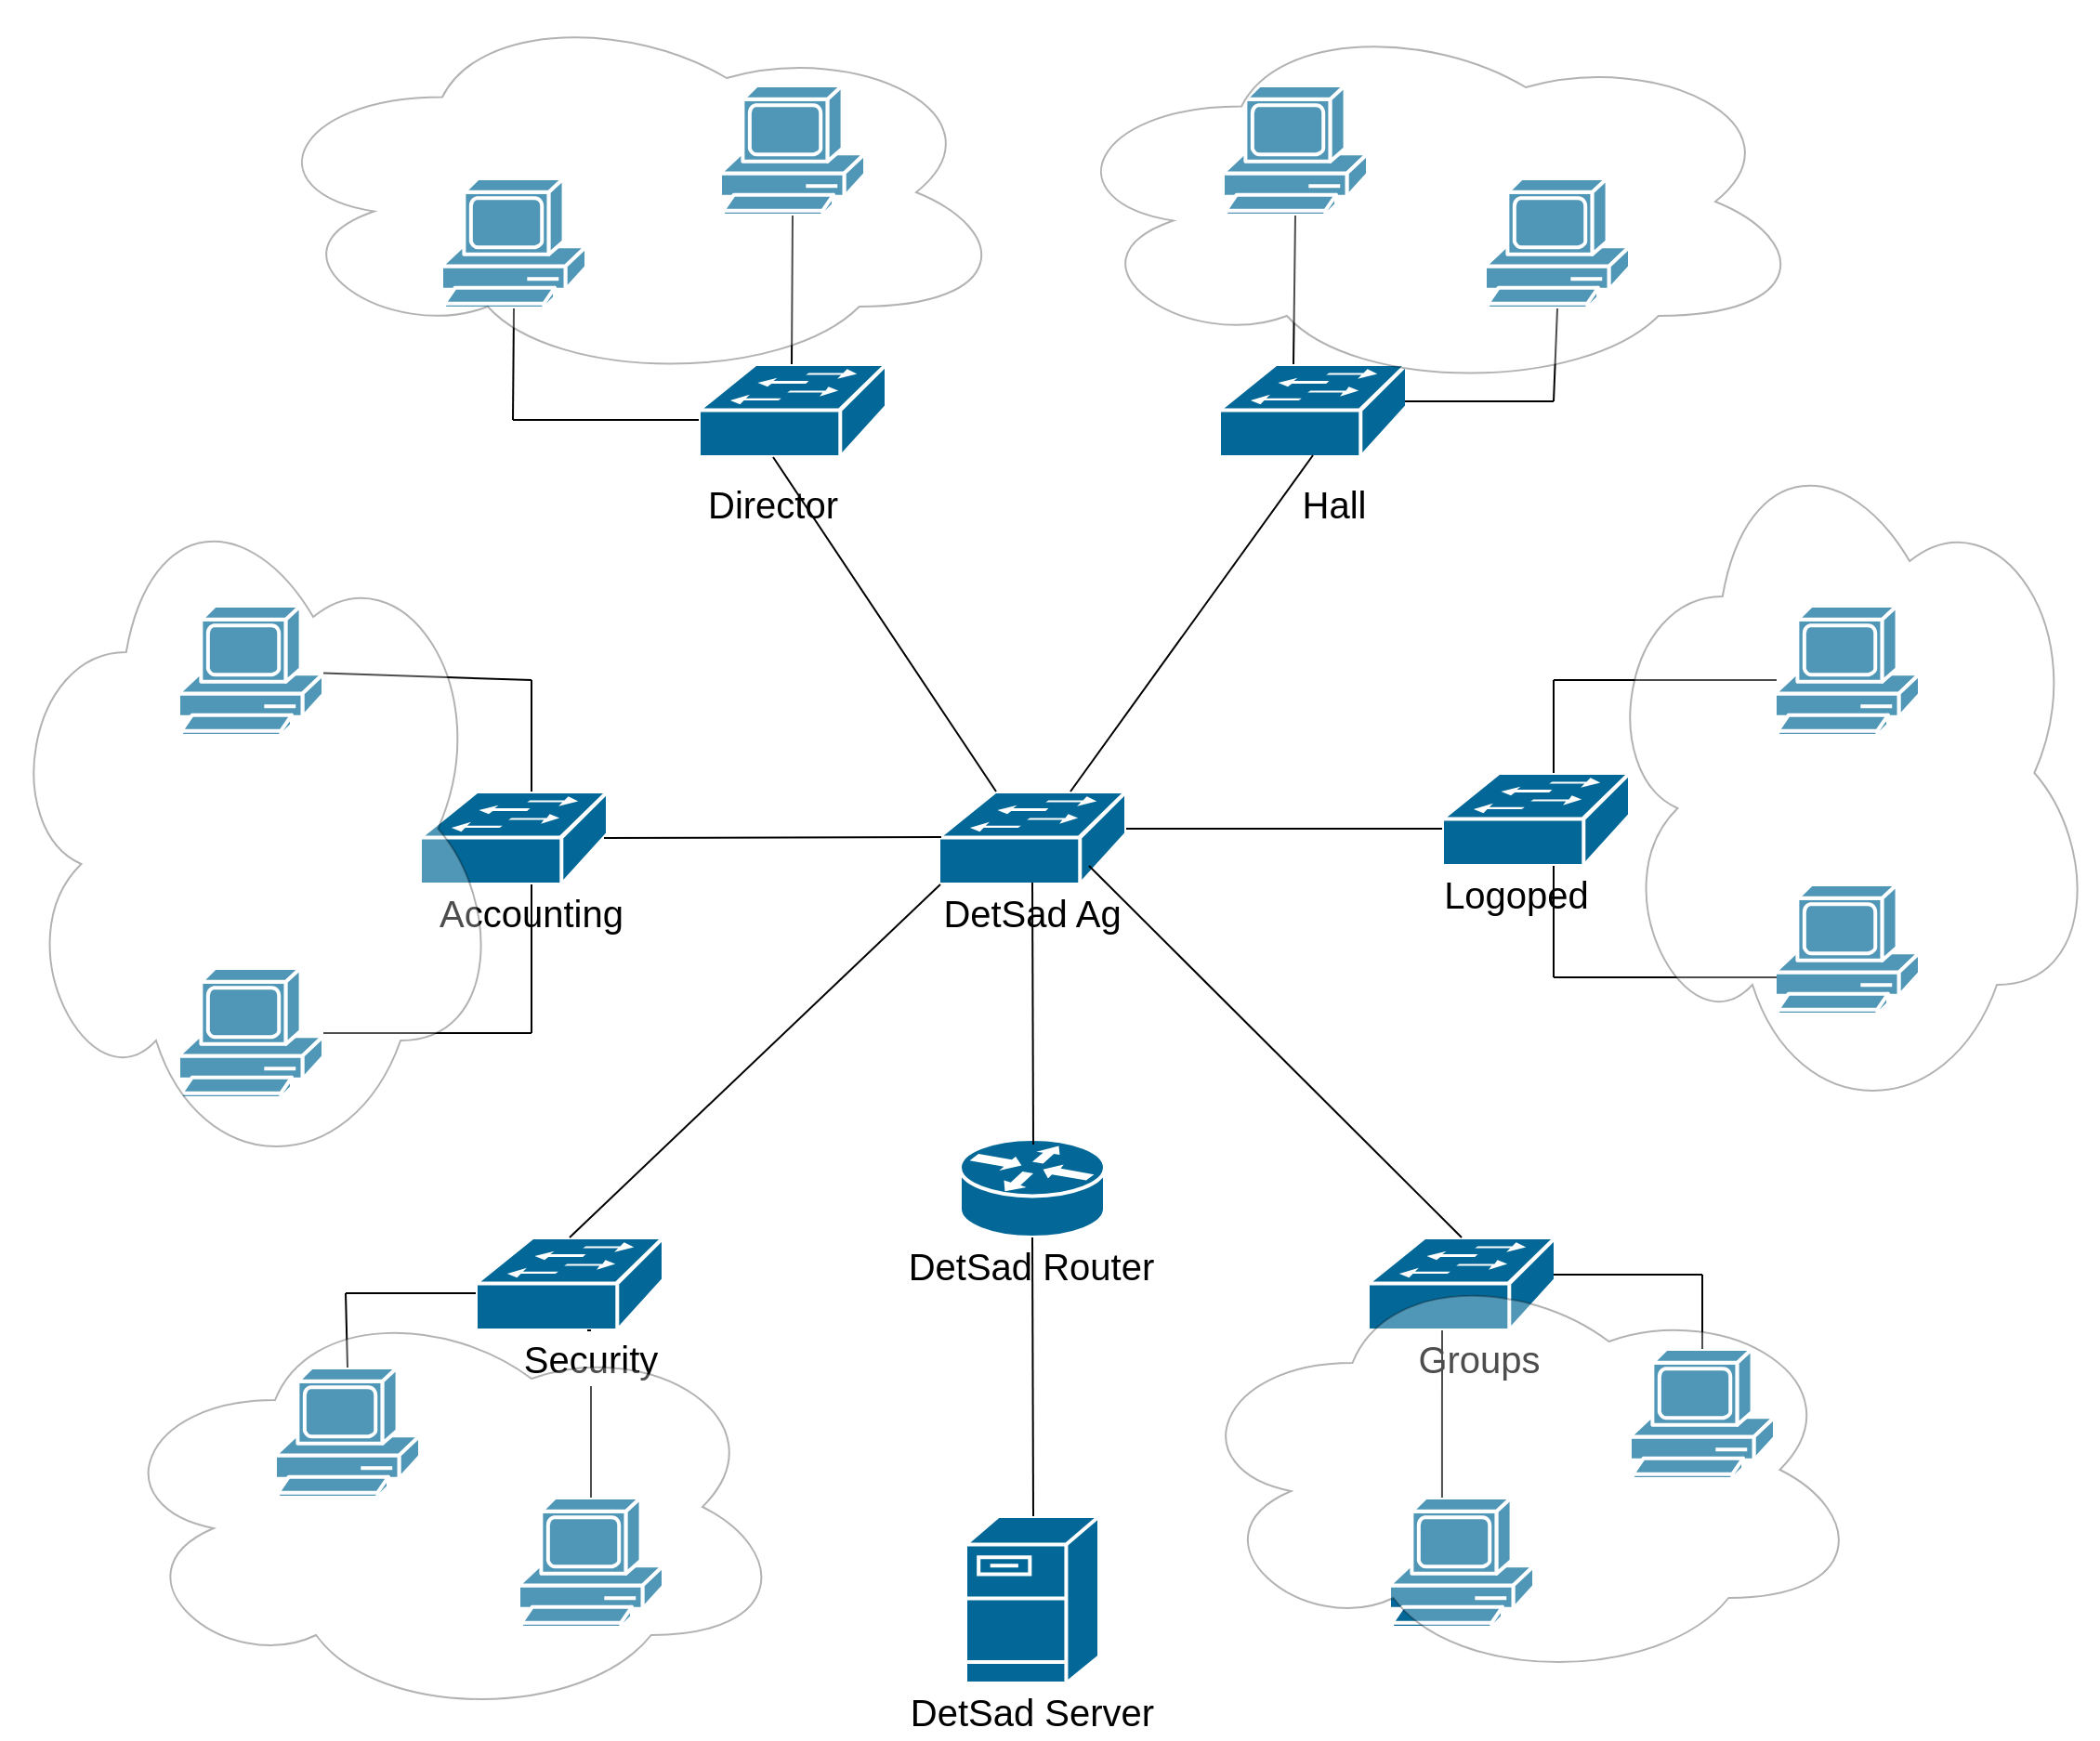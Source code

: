 <mxfile version="21.2.3" type="github">
  <diagram name="Страница 1" id="Q4vZ7_BcNyHFtSA7ve6T">
    <mxGraphModel dx="1794" dy="2741" grid="1" gridSize="10" guides="1" tooltips="1" connect="1" arrows="1" fold="1" page="1" pageScale="1" pageWidth="827" pageHeight="1169" math="0" shadow="0">
      <root>
        <mxCell id="0" />
        <mxCell id="1" parent="0" />
        <mxCell id="KTTXfjCneA62R9L2T980-1" value="" style="shape=mxgraph.cisco.routers.router;sketch=0;html=1;pointerEvents=1;dashed=0;fillColor=#036897;strokeColor=#ffffff;strokeWidth=2;verticalLabelPosition=bottom;verticalAlign=top;align=center;outlineConnect=0;" parent="1" vertex="1">
          <mxGeometry x="350.5" y="607" width="78" height="53" as="geometry" />
        </mxCell>
        <mxCell id="KTTXfjCneA62R9L2T980-3" value="" style="shape=mxgraph.cisco.servers.fileserver;sketch=0;html=1;pointerEvents=1;dashed=0;fillColor=#036897;strokeColor=#ffffff;strokeWidth=2;verticalLabelPosition=bottom;verticalAlign=top;align=center;outlineConnect=0;" parent="1" vertex="1">
          <mxGeometry x="353.5" y="810" width="72" height="90" as="geometry" />
        </mxCell>
        <mxCell id="KTTXfjCneA62R9L2T980-4" value="" style="shape=mxgraph.cisco.switches.workgroup_switch;sketch=0;html=1;pointerEvents=1;dashed=0;fillColor=#036897;strokeColor=#ffffff;strokeWidth=2;verticalLabelPosition=bottom;verticalAlign=top;align=center;outlineConnect=0;" parent="1" vertex="1">
          <mxGeometry x="339" y="420" width="101" height="50" as="geometry" />
        </mxCell>
        <mxCell id="KTTXfjCneA62R9L2T980-5" value="" style="shape=mxgraph.cisco.switches.workgroup_switch;sketch=0;html=1;pointerEvents=1;dashed=0;fillColor=#036897;strokeColor=#ffffff;strokeWidth=2;verticalLabelPosition=bottom;verticalAlign=top;align=center;outlineConnect=0;" parent="1" vertex="1">
          <mxGeometry x="210" y="190" width="101" height="50" as="geometry" />
        </mxCell>
        <mxCell id="KTTXfjCneA62R9L2T980-6" value="" style="shape=mxgraph.cisco.switches.workgroup_switch;sketch=0;html=1;pointerEvents=1;dashed=0;fillColor=#036897;strokeColor=#ffffff;strokeWidth=2;verticalLabelPosition=bottom;verticalAlign=top;align=center;outlineConnect=0;" parent="1" vertex="1">
          <mxGeometry x="490" y="190" width="101" height="50" as="geometry" />
        </mxCell>
        <mxCell id="KTTXfjCneA62R9L2T980-7" value="" style="shape=mxgraph.cisco.switches.workgroup_switch;sketch=0;html=1;pointerEvents=1;dashed=0;fillColor=#036897;strokeColor=#ffffff;strokeWidth=2;verticalLabelPosition=bottom;verticalAlign=top;align=center;outlineConnect=0;" parent="1" vertex="1">
          <mxGeometry x="60" y="420" width="101" height="50" as="geometry" />
        </mxCell>
        <mxCell id="KTTXfjCneA62R9L2T980-8" value="" style="shape=mxgraph.cisco.switches.workgroup_switch;sketch=0;html=1;pointerEvents=1;dashed=0;fillColor=#036897;strokeColor=#ffffff;strokeWidth=2;verticalLabelPosition=bottom;verticalAlign=top;align=center;outlineConnect=0;" parent="1" vertex="1">
          <mxGeometry x="610" y="410" width="101" height="50" as="geometry" />
        </mxCell>
        <mxCell id="KTTXfjCneA62R9L2T980-9" value="" style="shape=mxgraph.cisco.switches.workgroup_switch;sketch=0;html=1;pointerEvents=1;dashed=0;fillColor=#036897;strokeColor=#ffffff;strokeWidth=2;verticalLabelPosition=bottom;verticalAlign=top;align=center;outlineConnect=0;" parent="1" vertex="1">
          <mxGeometry x="90" y="660" width="101" height="50" as="geometry" />
        </mxCell>
        <mxCell id="KTTXfjCneA62R9L2T980-10" value="" style="shape=mxgraph.cisco.switches.workgroup_switch;sketch=0;html=1;pointerEvents=1;dashed=0;fillColor=#036897;strokeColor=#ffffff;strokeWidth=2;verticalLabelPosition=bottom;verticalAlign=top;align=center;outlineConnect=0;" parent="1" vertex="1">
          <mxGeometry x="570" y="660" width="101" height="50" as="geometry" />
        </mxCell>
        <mxCell id="KTTXfjCneA62R9L2T980-11" value="" style="endArrow=none;html=1;rounded=0;entryX=0.5;entryY=1;entryDx=0;entryDy=0;entryPerimeter=0;" parent="1" target="KTTXfjCneA62R9L2T980-1" edge="1">
          <mxGeometry width="50" height="50" relative="1" as="geometry">
            <mxPoint x="390" y="810" as="sourcePoint" />
            <mxPoint x="440" y="760" as="targetPoint" />
          </mxGeometry>
        </mxCell>
        <mxCell id="KTTXfjCneA62R9L2T980-13" value="" style="endArrow=none;html=1;rounded=0;entryX=0.5;entryY=0.98;entryDx=0;entryDy=0;entryPerimeter=0;" parent="1" target="KTTXfjCneA62R9L2T980-4" edge="1">
          <mxGeometry width="50" height="50" relative="1" as="geometry">
            <mxPoint x="390" y="610" as="sourcePoint" />
            <mxPoint x="440" y="560" as="targetPoint" />
          </mxGeometry>
        </mxCell>
        <mxCell id="KTTXfjCneA62R9L2T980-14" value="" style="endArrow=none;html=1;rounded=0;exitX=0.5;exitY=0;exitDx=0;exitDy=0;exitPerimeter=0;" parent="1" source="KTTXfjCneA62R9L2T980-9" edge="1">
          <mxGeometry width="50" height="50" relative="1" as="geometry">
            <mxPoint x="290" y="520" as="sourcePoint" />
            <mxPoint x="340" y="470" as="targetPoint" />
          </mxGeometry>
        </mxCell>
        <mxCell id="KTTXfjCneA62R9L2T980-15" value="" style="endArrow=none;html=1;rounded=0;entryX=0.5;entryY=0;entryDx=0;entryDy=0;entryPerimeter=0;" parent="1" target="KTTXfjCneA62R9L2T980-10" edge="1">
          <mxGeometry width="50" height="50" relative="1" as="geometry">
            <mxPoint x="420" y="460" as="sourcePoint" />
            <mxPoint x="470" y="410" as="targetPoint" />
          </mxGeometry>
        </mxCell>
        <mxCell id="KTTXfjCneA62R9L2T980-16" value="" style="endArrow=none;html=1;rounded=0;exitX=0.98;exitY=0.5;exitDx=0;exitDy=0;exitPerimeter=0;" parent="1" source="KTTXfjCneA62R9L2T980-7" edge="1">
          <mxGeometry width="50" height="50" relative="1" as="geometry">
            <mxPoint x="180.5" y="444.5" as="sourcePoint" />
            <mxPoint x="340.5" y="444.5" as="targetPoint" />
          </mxGeometry>
        </mxCell>
        <mxCell id="KTTXfjCneA62R9L2T980-18" value="" style="endArrow=none;html=1;rounded=0;" parent="1" edge="1">
          <mxGeometry width="50" height="50" relative="1" as="geometry">
            <mxPoint x="440" y="440" as="sourcePoint" />
            <mxPoint x="610" y="440" as="targetPoint" />
          </mxGeometry>
        </mxCell>
        <mxCell id="KTTXfjCneA62R9L2T980-19" value="" style="endArrow=none;html=1;rounded=0;entryX=0.396;entryY=1;entryDx=0;entryDy=0;entryPerimeter=0;" parent="1" target="KTTXfjCneA62R9L2T980-5" edge="1">
          <mxGeometry width="50" height="50" relative="1" as="geometry">
            <mxPoint x="370" y="420" as="sourcePoint" />
            <mxPoint x="420" y="370" as="targetPoint" />
          </mxGeometry>
        </mxCell>
        <mxCell id="KTTXfjCneA62R9L2T980-20" value="" style="endArrow=none;html=1;rounded=0;entryX=0.5;entryY=0.98;entryDx=0;entryDy=0;entryPerimeter=0;" parent="1" target="KTTXfjCneA62R9L2T980-6" edge="1">
          <mxGeometry width="50" height="50" relative="1" as="geometry">
            <mxPoint x="410" y="420" as="sourcePoint" />
            <mxPoint x="460" y="370" as="targetPoint" />
          </mxGeometry>
        </mxCell>
        <mxCell id="KTTXfjCneA62R9L2T980-21" value="" style="shape=mxgraph.cisco.computers_and_peripherals.pc;sketch=0;html=1;pointerEvents=1;dashed=0;fillColor=#036897;strokeColor=#ffffff;strokeWidth=2;verticalLabelPosition=bottom;verticalAlign=top;align=center;outlineConnect=0;" parent="1" vertex="1">
          <mxGeometry x="71.5" y="90" width="78" height="70" as="geometry" />
        </mxCell>
        <mxCell id="KTTXfjCneA62R9L2T980-22" value="" style="shape=mxgraph.cisco.computers_and_peripherals.pc;sketch=0;html=1;pointerEvents=1;dashed=0;fillColor=#036897;strokeColor=#ffffff;strokeWidth=2;verticalLabelPosition=bottom;verticalAlign=top;align=center;outlineConnect=0;" parent="1" vertex="1">
          <mxGeometry x="221.5" y="40" width="78" height="70" as="geometry" />
        </mxCell>
        <mxCell id="KTTXfjCneA62R9L2T980-23" value="" style="shape=mxgraph.cisco.computers_and_peripherals.pc;sketch=0;html=1;pointerEvents=1;dashed=0;fillColor=#036897;strokeColor=#ffffff;strokeWidth=2;verticalLabelPosition=bottom;verticalAlign=top;align=center;outlineConnect=0;" parent="1" vertex="1">
          <mxGeometry x="492" y="40" width="78" height="70" as="geometry" />
        </mxCell>
        <mxCell id="KTTXfjCneA62R9L2T980-24" value="" style="shape=mxgraph.cisco.computers_and_peripherals.pc;sketch=0;html=1;pointerEvents=1;dashed=0;fillColor=#036897;strokeColor=#ffffff;strokeWidth=2;verticalLabelPosition=bottom;verticalAlign=top;align=center;outlineConnect=0;" parent="1" vertex="1">
          <mxGeometry x="633" y="90" width="78" height="70" as="geometry" />
        </mxCell>
        <mxCell id="KTTXfjCneA62R9L2T980-25" value="" style="shape=mxgraph.cisco.computers_and_peripherals.pc;sketch=0;html=1;pointerEvents=1;dashed=0;fillColor=#036897;strokeColor=#ffffff;strokeWidth=2;verticalLabelPosition=bottom;verticalAlign=top;align=center;outlineConnect=0;" parent="1" vertex="1">
          <mxGeometry x="-18" y="730" width="78" height="70" as="geometry" />
        </mxCell>
        <mxCell id="KTTXfjCneA62R9L2T980-26" value="" style="shape=mxgraph.cisco.computers_and_peripherals.pc;sketch=0;html=1;pointerEvents=1;dashed=0;fillColor=#036897;strokeColor=#ffffff;strokeWidth=2;verticalLabelPosition=bottom;verticalAlign=top;align=center;outlineConnect=0;" parent="1" vertex="1">
          <mxGeometry x="113" y="800" width="78" height="70" as="geometry" />
        </mxCell>
        <mxCell id="KTTXfjCneA62R9L2T980-27" value="" style="shape=mxgraph.cisco.computers_and_peripherals.pc;sketch=0;html=1;pointerEvents=1;dashed=0;fillColor=#036897;strokeColor=#ffffff;strokeWidth=2;verticalLabelPosition=bottom;verticalAlign=top;align=center;outlineConnect=0;" parent="1" vertex="1">
          <mxGeometry x="581.5" y="800" width="78" height="70" as="geometry" />
        </mxCell>
        <mxCell id="KTTXfjCneA62R9L2T980-28" value="" style="shape=mxgraph.cisco.computers_and_peripherals.pc;sketch=0;html=1;pointerEvents=1;dashed=0;fillColor=#036897;strokeColor=#ffffff;strokeWidth=2;verticalLabelPosition=bottom;verticalAlign=top;align=center;outlineConnect=0;" parent="1" vertex="1">
          <mxGeometry x="711" y="720" width="78" height="70" as="geometry" />
        </mxCell>
        <mxCell id="KTTXfjCneA62R9L2T980-30" value="" style="shape=mxgraph.cisco.computers_and_peripherals.pc;sketch=0;html=1;pointerEvents=1;dashed=0;fillColor=#036897;strokeColor=#ffffff;strokeWidth=2;verticalLabelPosition=bottom;verticalAlign=top;align=center;outlineConnect=0;" parent="1" vertex="1">
          <mxGeometry x="-70" y="515" width="78" height="70" as="geometry" />
        </mxCell>
        <mxCell id="KTTXfjCneA62R9L2T980-31" value="" style="shape=mxgraph.cisco.computers_and_peripherals.pc;sketch=0;html=1;pointerEvents=1;dashed=0;fillColor=#036897;strokeColor=#ffffff;strokeWidth=2;verticalLabelPosition=bottom;verticalAlign=top;align=center;outlineConnect=0;" parent="1" vertex="1">
          <mxGeometry x="789" y="320" width="78" height="70" as="geometry" />
        </mxCell>
        <mxCell id="KTTXfjCneA62R9L2T980-32" value="" style="shape=mxgraph.cisco.computers_and_peripherals.pc;sketch=0;html=1;pointerEvents=1;dashed=0;fillColor=#036897;strokeColor=#ffffff;strokeWidth=2;verticalLabelPosition=bottom;verticalAlign=top;align=center;outlineConnect=0;" parent="1" vertex="1">
          <mxGeometry x="789" y="470" width="78" height="70" as="geometry" />
        </mxCell>
        <mxCell id="KTTXfjCneA62R9L2T980-34" value="" style="endArrow=none;html=1;rounded=0;entryX=0.5;entryY=1;entryDx=0;entryDy=0;entryPerimeter=0;" parent="1" target="KTTXfjCneA62R9L2T980-22" edge="1">
          <mxGeometry width="50" height="50" relative="1" as="geometry">
            <mxPoint x="260" y="190" as="sourcePoint" />
            <mxPoint x="310" y="140" as="targetPoint" />
          </mxGeometry>
        </mxCell>
        <mxCell id="KTTXfjCneA62R9L2T980-35" value="" style="endArrow=none;html=1;rounded=0;" parent="1" edge="1">
          <mxGeometry width="50" height="50" relative="1" as="geometry">
            <mxPoint x="110" y="220" as="sourcePoint" />
            <mxPoint x="210" y="220" as="targetPoint" />
          </mxGeometry>
        </mxCell>
        <mxCell id="KTTXfjCneA62R9L2T980-36" value="" style="endArrow=none;html=1;rounded=0;entryX=0.5;entryY=1;entryDx=0;entryDy=0;entryPerimeter=0;" parent="1" target="KTTXfjCneA62R9L2T980-21" edge="1">
          <mxGeometry width="50" height="50" relative="1" as="geometry">
            <mxPoint x="110" y="220" as="sourcePoint" />
            <mxPoint x="40" y="130" as="targetPoint" />
          </mxGeometry>
        </mxCell>
        <mxCell id="KTTXfjCneA62R9L2T980-37" value="" style="endArrow=none;html=1;rounded=0;entryX=0.5;entryY=1;entryDx=0;entryDy=0;entryPerimeter=0;" parent="1" target="KTTXfjCneA62R9L2T980-23" edge="1">
          <mxGeometry width="50" height="50" relative="1" as="geometry">
            <mxPoint x="530" y="190" as="sourcePoint" />
            <mxPoint x="530" y="120" as="targetPoint" />
          </mxGeometry>
        </mxCell>
        <mxCell id="KTTXfjCneA62R9L2T980-39" value="" style="endArrow=none;html=1;rounded=0;" parent="1" edge="1">
          <mxGeometry width="50" height="50" relative="1" as="geometry">
            <mxPoint x="590" y="210" as="sourcePoint" />
            <mxPoint x="670" y="210" as="targetPoint" />
          </mxGeometry>
        </mxCell>
        <mxCell id="KTTXfjCneA62R9L2T980-43" value="" style="endArrow=none;html=1;rounded=0;entryX=0.5;entryY=1;entryDx=0;entryDy=0;entryPerimeter=0;" parent="1" target="KTTXfjCneA62R9L2T980-24" edge="1">
          <mxGeometry width="50" height="50" relative="1" as="geometry">
            <mxPoint x="670" y="210" as="sourcePoint" />
            <mxPoint x="670" y="170" as="targetPoint" />
          </mxGeometry>
        </mxCell>
        <mxCell id="KTTXfjCneA62R9L2T980-44" value="" style="endArrow=none;html=1;rounded=0;" parent="1" edge="1">
          <mxGeometry width="50" height="50" relative="1" as="geometry">
            <mxPoint x="120" y="420" as="sourcePoint" />
            <mxPoint x="120" y="360" as="targetPoint" />
          </mxGeometry>
        </mxCell>
        <mxCell id="KTTXfjCneA62R9L2T980-50" value="" style="shape=mxgraph.cisco.computers_and_peripherals.pc;sketch=0;html=1;pointerEvents=1;dashed=0;fillColor=#036897;strokeColor=#ffffff;strokeWidth=2;verticalLabelPosition=bottom;verticalAlign=top;align=center;outlineConnect=0;" parent="1" vertex="1">
          <mxGeometry x="-70" y="320" width="78" height="70" as="geometry" />
        </mxCell>
        <mxCell id="KTTXfjCneA62R9L2T980-51" value="" style="endArrow=none;html=1;rounded=0;" parent="1" source="KTTXfjCneA62R9L2T980-50" edge="1">
          <mxGeometry width="50" height="50" relative="1" as="geometry">
            <mxPoint x="20" y="360" as="sourcePoint" />
            <mxPoint x="120" y="360" as="targetPoint" />
          </mxGeometry>
        </mxCell>
        <mxCell id="KTTXfjCneA62R9L2T980-52" value="" style="endArrow=none;html=1;rounded=0;" parent="1" edge="1">
          <mxGeometry width="50" height="50" relative="1" as="geometry">
            <mxPoint x="120" y="550" as="sourcePoint" />
            <mxPoint x="120" y="470" as="targetPoint" />
          </mxGeometry>
        </mxCell>
        <mxCell id="KTTXfjCneA62R9L2T980-53" value="" style="endArrow=none;html=1;rounded=0;" parent="1" source="KTTXfjCneA62R9L2T980-30" edge="1">
          <mxGeometry width="50" height="50" relative="1" as="geometry">
            <mxPoint x="70" y="600" as="sourcePoint" />
            <mxPoint x="120" y="550" as="targetPoint" />
          </mxGeometry>
        </mxCell>
        <mxCell id="KTTXfjCneA62R9L2T980-54" value="" style="endArrow=none;html=1;rounded=0;" parent="1" edge="1">
          <mxGeometry width="50" height="50" relative="1" as="geometry">
            <mxPoint x="20" y="690" as="sourcePoint" />
            <mxPoint x="90" y="690" as="targetPoint" />
          </mxGeometry>
        </mxCell>
        <mxCell id="2mX1KwgKgMijoboRGVNq-1" value="" style="endArrow=none;html=1;rounded=0;exitX=0.5;exitY=0;exitDx=0;exitDy=0;exitPerimeter=0;" edge="1" parent="1" source="KTTXfjCneA62R9L2T980-25">
          <mxGeometry width="50" height="50" relative="1" as="geometry">
            <mxPoint x="-30" y="740" as="sourcePoint" />
            <mxPoint x="20" y="690" as="targetPoint" />
          </mxGeometry>
        </mxCell>
        <mxCell id="2mX1KwgKgMijoboRGVNq-2" value="" style="endArrow=none;html=1;rounded=0;exitX=0.5;exitY=0;exitDx=0;exitDy=0;exitPerimeter=0;" edge="1" parent="1" source="2mX1KwgKgMijoboRGVNq-14">
          <mxGeometry width="50" height="50" relative="1" as="geometry">
            <mxPoint x="100" y="760" as="sourcePoint" />
            <mxPoint x="150" y="710" as="targetPoint" />
          </mxGeometry>
        </mxCell>
        <mxCell id="2mX1KwgKgMijoboRGVNq-3" value="" style="endArrow=none;html=1;rounded=0;exitX=0.365;exitY=0;exitDx=0;exitDy=0;exitPerimeter=0;" edge="1" parent="1" source="KTTXfjCneA62R9L2T980-27">
          <mxGeometry width="50" height="50" relative="1" as="geometry">
            <mxPoint x="560" y="760" as="sourcePoint" />
            <mxPoint x="610" y="710" as="targetPoint" />
          </mxGeometry>
        </mxCell>
        <mxCell id="2mX1KwgKgMijoboRGVNq-4" value="" style="endArrow=none;html=1;rounded=0;" edge="1" parent="1">
          <mxGeometry width="50" height="50" relative="1" as="geometry">
            <mxPoint x="670" y="680" as="sourcePoint" />
            <mxPoint x="750" y="680" as="targetPoint" />
          </mxGeometry>
        </mxCell>
        <mxCell id="2mX1KwgKgMijoboRGVNq-5" value="" style="endArrow=none;html=1;rounded=0;entryX=0.5;entryY=0;entryDx=0;entryDy=0;entryPerimeter=0;" edge="1" parent="1" target="KTTXfjCneA62R9L2T980-28">
          <mxGeometry width="50" height="50" relative="1" as="geometry">
            <mxPoint x="750" y="680" as="sourcePoint" />
            <mxPoint x="800" y="630" as="targetPoint" />
          </mxGeometry>
        </mxCell>
        <mxCell id="2mX1KwgKgMijoboRGVNq-6" value="" style="endArrow=none;html=1;rounded=0;" edge="1" parent="1">
          <mxGeometry width="50" height="50" relative="1" as="geometry">
            <mxPoint x="670" y="410" as="sourcePoint" />
            <mxPoint x="670" y="360" as="targetPoint" />
          </mxGeometry>
        </mxCell>
        <mxCell id="2mX1KwgKgMijoboRGVNq-7" value="" style="endArrow=none;html=1;rounded=0;entryX=0.013;entryY=0.571;entryDx=0;entryDy=0;entryPerimeter=0;" edge="1" parent="1" target="KTTXfjCneA62R9L2T980-31">
          <mxGeometry width="50" height="50" relative="1" as="geometry">
            <mxPoint x="670" y="360" as="sourcePoint" />
            <mxPoint x="720" y="310" as="targetPoint" />
          </mxGeometry>
        </mxCell>
        <mxCell id="2mX1KwgKgMijoboRGVNq-8" value="" style="endArrow=none;html=1;rounded=0;" edge="1" parent="1">
          <mxGeometry width="50" height="50" relative="1" as="geometry">
            <mxPoint x="670" y="520" as="sourcePoint" />
            <mxPoint x="670" y="460" as="targetPoint" />
          </mxGeometry>
        </mxCell>
        <mxCell id="2mX1KwgKgMijoboRGVNq-9" value="" style="endArrow=none;html=1;rounded=0;entryX=0.013;entryY=0.714;entryDx=0;entryDy=0;entryPerimeter=0;" edge="1" parent="1" target="KTTXfjCneA62R9L2T980-32">
          <mxGeometry width="50" height="50" relative="1" as="geometry">
            <mxPoint x="670" y="520" as="sourcePoint" />
            <mxPoint x="720" y="470" as="targetPoint" />
          </mxGeometry>
        </mxCell>
        <mxCell id="2mX1KwgKgMijoboRGVNq-10" value="&lt;font style=&quot;font-size: 20px;&quot;&gt;DetSad Server&lt;/font&gt;" style="text;html=1;strokeColor=none;fillColor=none;align=center;verticalAlign=middle;whiteSpace=wrap;rounded=0;" vertex="1" parent="1">
          <mxGeometry x="309.25" y="900" width="160.5" height="30" as="geometry" />
        </mxCell>
        <mxCell id="2mX1KwgKgMijoboRGVNq-11" value="&lt;font style=&quot;font-size: 20px;&quot;&gt;DetSad Router&lt;/font&gt;" style="text;html=1;strokeColor=none;fillColor=none;align=center;verticalAlign=middle;whiteSpace=wrap;rounded=0;" vertex="1" parent="1">
          <mxGeometry x="299.5" y="660" width="177.5" height="30" as="geometry" />
        </mxCell>
        <mxCell id="2mX1KwgKgMijoboRGVNq-12" value="&lt;font style=&quot;font-size: 20px;&quot;&gt;DetSad Ag&lt;/font&gt;" style="text;html=1;strokeColor=none;fillColor=none;align=center;verticalAlign=middle;whiteSpace=wrap;rounded=0;" vertex="1" parent="1">
          <mxGeometry x="339" y="470" width="101" height="30" as="geometry" />
        </mxCell>
        <mxCell id="2mX1KwgKgMijoboRGVNq-13" value="&lt;span style=&quot;font-size: 20px;&quot;&gt;Accounting&lt;/span&gt;" style="text;html=1;strokeColor=none;fillColor=none;align=center;verticalAlign=middle;whiteSpace=wrap;rounded=0;" vertex="1" parent="1">
          <mxGeometry x="89.5" y="470" width="60" height="30" as="geometry" />
        </mxCell>
        <mxCell id="2mX1KwgKgMijoboRGVNq-16" value="" style="endArrow=none;html=1;rounded=0;exitX=0.5;exitY=0;exitDx=0;exitDy=0;exitPerimeter=0;" edge="1" parent="1" source="KTTXfjCneA62R9L2T980-26" target="2mX1KwgKgMijoboRGVNq-14">
          <mxGeometry width="50" height="50" relative="1" as="geometry">
            <mxPoint x="152" y="800" as="sourcePoint" />
            <mxPoint x="150" y="710" as="targetPoint" />
          </mxGeometry>
        </mxCell>
        <mxCell id="2mX1KwgKgMijoboRGVNq-14" value="&lt;span style=&quot;font-size: 20px;&quot;&gt;Security&lt;/span&gt;" style="text;html=1;strokeColor=none;fillColor=none;align=center;verticalAlign=middle;whiteSpace=wrap;rounded=0;" vertex="1" parent="1">
          <mxGeometry x="122" y="710" width="60" height="30" as="geometry" />
        </mxCell>
        <mxCell id="2mX1KwgKgMijoboRGVNq-17" value="&lt;span style=&quot;font-size: 20px;&quot;&gt;Director&lt;/span&gt;" style="text;html=1;strokeColor=none;fillColor=none;align=center;verticalAlign=middle;whiteSpace=wrap;rounded=0;" vertex="1" parent="1">
          <mxGeometry x="220" y="250" width="60" height="30" as="geometry" />
        </mxCell>
        <mxCell id="2mX1KwgKgMijoboRGVNq-22" value="&lt;span style=&quot;font-size: 20px;&quot;&gt;Hall&lt;/span&gt;" style="text;html=1;strokeColor=none;fillColor=none;align=center;verticalAlign=middle;whiteSpace=wrap;rounded=0;" vertex="1" parent="1">
          <mxGeometry x="521.5" y="250" width="60" height="30" as="geometry" />
        </mxCell>
        <mxCell id="2mX1KwgKgMijoboRGVNq-24" value="&lt;span style=&quot;font-size: 20px;&quot;&gt;Logoped&lt;/span&gt;" style="text;html=1;strokeColor=none;fillColor=none;align=center;verticalAlign=middle;whiteSpace=wrap;rounded=0;" vertex="1" parent="1">
          <mxGeometry x="620" y="460" width="60" height="30" as="geometry" />
        </mxCell>
        <mxCell id="2mX1KwgKgMijoboRGVNq-25" value="&lt;span style=&quot;font-size: 20px;&quot;&gt;Groups&lt;/span&gt;" style="text;html=1;strokeColor=none;fillColor=none;align=center;verticalAlign=middle;whiteSpace=wrap;rounded=0;" vertex="1" parent="1">
          <mxGeometry x="599.5" y="710" width="60" height="30" as="geometry" />
        </mxCell>
        <mxCell id="2mX1KwgKgMijoboRGVNq-26" value="" style="ellipse;shape=cloud;whiteSpace=wrap;html=1;opacity=30;" vertex="1" parent="1">
          <mxGeometry x="-30" y="-5" width="408" height="205" as="geometry" />
        </mxCell>
        <mxCell id="2mX1KwgKgMijoboRGVNq-27" value="" style="ellipse;shape=cloud;whiteSpace=wrap;html=1;opacity=30;" vertex="1" parent="1">
          <mxGeometry x="400" width="408" height="205" as="geometry" />
        </mxCell>
        <mxCell id="2mX1KwgKgMijoboRGVNq-28" value="" style="ellipse;shape=cloud;whiteSpace=wrap;html=1;opacity=30;" vertex="1" parent="1">
          <mxGeometry x="-165.25" y="250" width="268.5" height="380" as="geometry" />
        </mxCell>
        <mxCell id="2mX1KwgKgMijoboRGVNq-29" value="" style="ellipse;shape=cloud;whiteSpace=wrap;html=1;opacity=30;" vertex="1" parent="1">
          <mxGeometry x="693.75" y="220" width="268.5" height="380" as="geometry" />
        </mxCell>
        <mxCell id="2mX1KwgKgMijoboRGVNq-30" value="" style="ellipse;shape=cloud;whiteSpace=wrap;html=1;opacity=30;" vertex="1" parent="1">
          <mxGeometry x="-110" y="690" width="368" height="230" as="geometry" />
        </mxCell>
        <mxCell id="2mX1KwgKgMijoboRGVNq-31" value="" style="ellipse;shape=cloud;whiteSpace=wrap;html=1;opacity=30;" vertex="1" parent="1">
          <mxGeometry x="469.75" y="670" width="368" height="230" as="geometry" />
        </mxCell>
      </root>
    </mxGraphModel>
  </diagram>
</mxfile>

